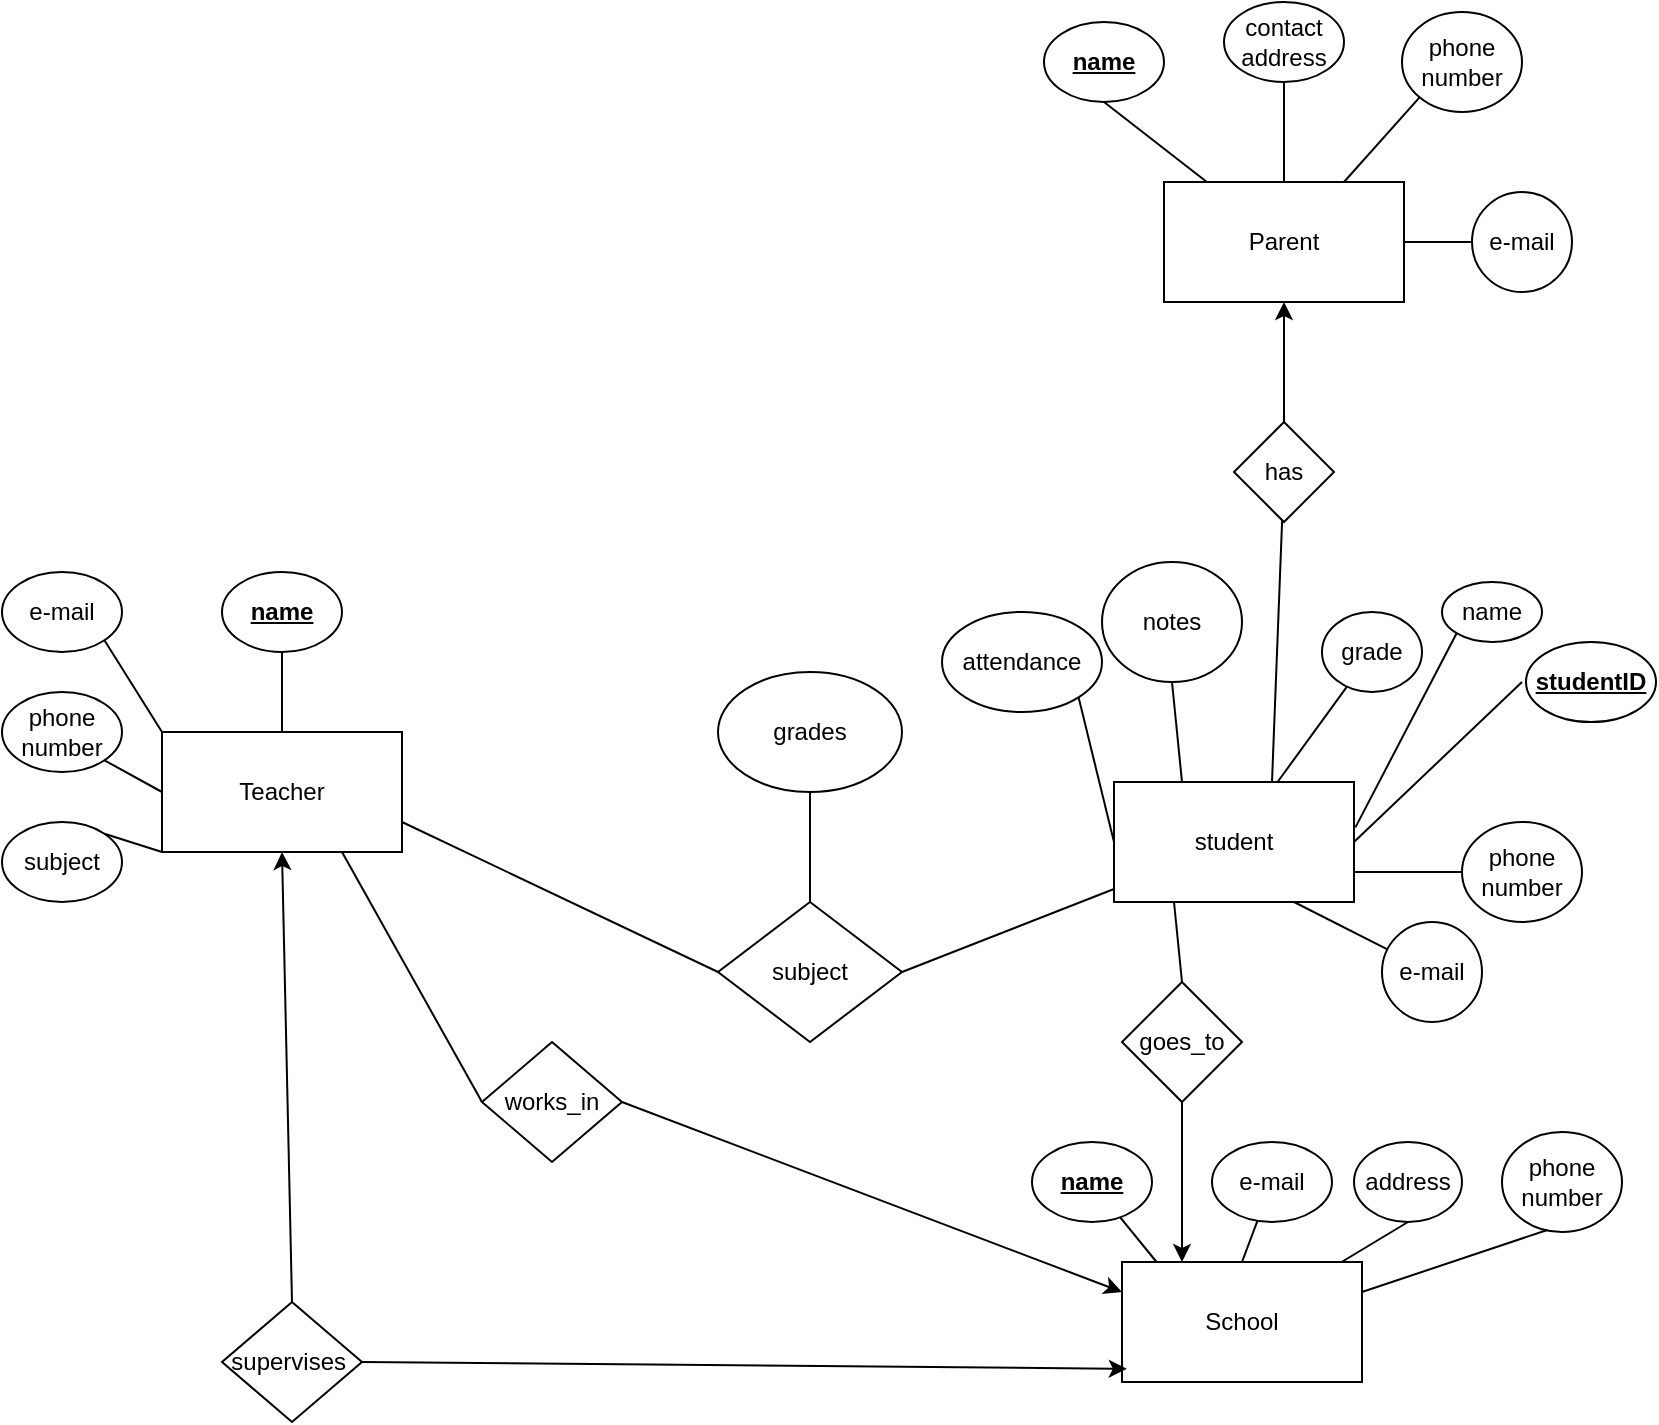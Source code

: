 <mxfile version="14.6.0" type="device"><diagram id="nC4M22u8R7A745LgqSbK" name="Page-1"><mxGraphModel dx="1388" dy="1750" grid="1" gridSize="10" guides="1" tooltips="1" connect="1" arrows="1" fold="1" page="1" pageScale="1" pageWidth="827" pageHeight="1169" math="0" shadow="0"><root><mxCell id="0"/><mxCell id="1" parent="0"/><mxCell id="3tdMFLe057b6Fuk5zL_V-1" value="Teacher" style="rounded=0;whiteSpace=wrap;html=1;" parent="1" vertex="1"><mxGeometry x="80" y="-575" width="120" height="60" as="geometry"/></mxCell><mxCell id="3tdMFLe057b6Fuk5zL_V-2" value="&lt;u&gt;&lt;b&gt;name&lt;/b&gt;&lt;/u&gt;" style="ellipse;whiteSpace=wrap;html=1;" parent="1" vertex="1"><mxGeometry x="110" y="-655" width="60" height="40" as="geometry"/></mxCell><mxCell id="3tdMFLe057b6Fuk5zL_V-3" value="phone number" style="ellipse;whiteSpace=wrap;html=1;" parent="1" vertex="1"><mxGeometry y="-595" width="60" height="40" as="geometry"/></mxCell><mxCell id="3tdMFLe057b6Fuk5zL_V-4" value="subject" style="ellipse;whiteSpace=wrap;html=1;" parent="1" vertex="1"><mxGeometry y="-530" width="60" height="40" as="geometry"/></mxCell><mxCell id="3tdMFLe057b6Fuk5zL_V-6" value="student" style="rounded=0;whiteSpace=wrap;html=1;" parent="1" vertex="1"><mxGeometry x="556" y="-550" width="120" height="60" as="geometry"/></mxCell><mxCell id="3tdMFLe057b6Fuk5zL_V-7" value="name" style="ellipse;whiteSpace=wrap;html=1;" parent="1" vertex="1"><mxGeometry x="720" y="-650" width="50" height="30" as="geometry"/></mxCell><mxCell id="3tdMFLe057b6Fuk5zL_V-8" value="&lt;p&gt;&lt;b&gt;&lt;u&gt;studentID&lt;/u&gt;&lt;/b&gt;&lt;/p&gt;" style="ellipse;whiteSpace=wrap;html=1;" parent="1" vertex="1"><mxGeometry x="762" y="-620" width="65" height="40" as="geometry"/></mxCell><mxCell id="3tdMFLe057b6Fuk5zL_V-10" value="e-mail" style="ellipse;whiteSpace=wrap;html=1;" parent="1" vertex="1"><mxGeometry y="-655" width="60" height="40" as="geometry"/></mxCell><mxCell id="3tdMFLe057b6Fuk5zL_V-13" value="grade" style="ellipse;whiteSpace=wrap;html=1;direction=south;" parent="1" vertex="1"><mxGeometry x="660" y="-635" width="50" height="40" as="geometry"/></mxCell><mxCell id="3tdMFLe057b6Fuk5zL_V-14" value="grades" style="ellipse;whiteSpace=wrap;html=1;" parent="1" vertex="1"><mxGeometry x="358" y="-605" width="92" height="60" as="geometry"/></mxCell><mxCell id="3tdMFLe057b6Fuk5zL_V-15" value="notes" style="ellipse;whiteSpace=wrap;html=1;" parent="1" vertex="1"><mxGeometry x="550" y="-660" width="70" height="60" as="geometry"/></mxCell><mxCell id="3tdMFLe057b6Fuk5zL_V-16" value="attendance" style="ellipse;whiteSpace=wrap;html=1;rotation=0;" parent="1" vertex="1"><mxGeometry x="470" y="-635" width="80" height="50" as="geometry"/></mxCell><mxCell id="3tdMFLe057b6Fuk5zL_V-23" value="" style="endArrow=none;html=1;exitX=1;exitY=1;exitDx=0;exitDy=0;entryX=0;entryY=0.5;entryDx=0;entryDy=0;" parent="1" source="3tdMFLe057b6Fuk5zL_V-16" target="3tdMFLe057b6Fuk5zL_V-6" edge="1"><mxGeometry width="50" height="50" relative="1" as="geometry"><mxPoint x="530" y="-570" as="sourcePoint"/><mxPoint x="580" y="-620" as="targetPoint"/></mxGeometry></mxCell><mxCell id="3tdMFLe057b6Fuk5zL_V-24" value="" style="endArrow=none;html=1;entryX=0.5;entryY=0;entryDx=0;entryDy=0;" parent="1" source="3tdMFLe057b6Fuk5zL_V-14" target="-yOIbBqDVz2GVNMndWkT-57" edge="1"><mxGeometry width="50" height="50" relative="1" as="geometry"><mxPoint x="540" y="-520" as="sourcePoint"/><mxPoint x="590" y="-570" as="targetPoint"/></mxGeometry></mxCell><mxCell id="3tdMFLe057b6Fuk5zL_V-25" value="" style="endArrow=none;html=1;exitX=0.5;exitY=1;exitDx=0;exitDy=0;" parent="1" source="3tdMFLe057b6Fuk5zL_V-15" edge="1"><mxGeometry width="50" height="50" relative="1" as="geometry"><mxPoint x="520" y="-490" as="sourcePoint"/><mxPoint x="590" y="-550" as="targetPoint"/></mxGeometry></mxCell><mxCell id="3tdMFLe057b6Fuk5zL_V-26" value="" style="endArrow=none;html=1;" parent="1" source="3tdMFLe057b6Fuk5zL_V-13" target="3tdMFLe057b6Fuk5zL_V-6" edge="1"><mxGeometry width="50" height="50" relative="1" as="geometry"><mxPoint x="590" y="-490" as="sourcePoint"/><mxPoint x="640" y="-550" as="targetPoint"/></mxGeometry></mxCell><mxCell id="3tdMFLe057b6Fuk5zL_V-29" value="" style="endArrow=none;html=1;exitX=1.006;exitY=0.378;exitDx=0;exitDy=0;exitPerimeter=0;entryX=0;entryY=1;entryDx=0;entryDy=0;" parent="1" source="3tdMFLe057b6Fuk5zL_V-6" target="3tdMFLe057b6Fuk5zL_V-7" edge="1"><mxGeometry width="50" height="50" relative="1" as="geometry"><mxPoint x="680" y="-580" as="sourcePoint"/><mxPoint x="730" y="-630" as="targetPoint"/></mxGeometry></mxCell><mxCell id="3tdMFLe057b6Fuk5zL_V-30" value="" style="endArrow=none;html=1;exitX=1;exitY=0.5;exitDx=0;exitDy=0;" parent="1" source="3tdMFLe057b6Fuk5zL_V-6" edge="1"><mxGeometry width="50" height="50" relative="1" as="geometry"><mxPoint x="710" y="-550" as="sourcePoint"/><mxPoint x="760" y="-600" as="targetPoint"/></mxGeometry></mxCell><mxCell id="3tdMFLe057b6Fuk5zL_V-32" value="Parent" style="rounded=0;whiteSpace=wrap;html=1;" parent="1" vertex="1"><mxGeometry x="581" y="-850" width="120" height="60" as="geometry"/></mxCell><mxCell id="3tdMFLe057b6Fuk5zL_V-33" value="&lt;u&gt;&lt;b&gt;name&lt;/b&gt;&lt;/u&gt;" style="ellipse;whiteSpace=wrap;html=1;" parent="1" vertex="1"><mxGeometry x="521" y="-930" width="60" height="40" as="geometry"/></mxCell><mxCell id="3tdMFLe057b6Fuk5zL_V-34" value="contact address" style="ellipse;whiteSpace=wrap;html=1;" parent="1" vertex="1"><mxGeometry x="611" y="-940" width="60" height="40" as="geometry"/></mxCell><mxCell id="-yOIbBqDVz2GVNMndWkT-1" value="School" style="rounded=0;whiteSpace=wrap;html=1;" parent="1" vertex="1"><mxGeometry x="560" y="-310" width="120" height="60" as="geometry"/></mxCell><mxCell id="-yOIbBqDVz2GVNMndWkT-2" value="&lt;u&gt;&lt;b&gt;name&lt;/b&gt;&lt;/u&gt;" style="ellipse;whiteSpace=wrap;html=1;" parent="1" vertex="1"><mxGeometry x="515" y="-370" width="60" height="40" as="geometry"/></mxCell><mxCell id="-yOIbBqDVz2GVNMndWkT-5" value="e-mail" style="ellipse;whiteSpace=wrap;html=1;" parent="1" vertex="1"><mxGeometry x="605" y="-370" width="60" height="40" as="geometry"/></mxCell><mxCell id="-yOIbBqDVz2GVNMndWkT-6" value="address" style="ellipse;whiteSpace=wrap;html=1;" parent="1" vertex="1"><mxGeometry x="676" y="-370" width="54" height="40" as="geometry"/></mxCell><mxCell id="-yOIbBqDVz2GVNMndWkT-7" value="phone number" style="ellipse;whiteSpace=wrap;html=1;" parent="1" vertex="1"><mxGeometry x="750" y="-375" width="60" height="50" as="geometry"/></mxCell><mxCell id="-yOIbBqDVz2GVNMndWkT-8" value="" style="endArrow=none;html=1;exitX=0.144;exitY=0;exitDx=0;exitDy=0;exitPerimeter=0;" parent="1" source="-yOIbBqDVz2GVNMndWkT-1" target="-yOIbBqDVz2GVNMndWkT-2" edge="1"><mxGeometry width="50" height="50" relative="1" as="geometry"><mxPoint x="550" y="-320" as="sourcePoint"/><mxPoint x="600" y="-370" as="targetPoint"/></mxGeometry></mxCell><mxCell id="-yOIbBqDVz2GVNMndWkT-9" value="" style="endArrow=none;html=1;exitX=0.5;exitY=0;exitDx=0;exitDy=0;" parent="1" source="-yOIbBqDVz2GVNMndWkT-1" target="-yOIbBqDVz2GVNMndWkT-5" edge="1"><mxGeometry width="50" height="50" relative="1" as="geometry"><mxPoint x="610" y="-290" as="sourcePoint"/><mxPoint x="660" y="-340" as="targetPoint"/></mxGeometry></mxCell><mxCell id="-yOIbBqDVz2GVNMndWkT-10" value="" style="endArrow=none;html=1;entryX=0.5;entryY=1;entryDx=0;entryDy=0;" parent="1" source="-yOIbBqDVz2GVNMndWkT-1" target="-yOIbBqDVz2GVNMndWkT-6" edge="1"><mxGeometry width="50" height="50" relative="1" as="geometry"><mxPoint x="660" y="-290" as="sourcePoint"/><mxPoint x="690" y="-330" as="targetPoint"/></mxGeometry></mxCell><mxCell id="-yOIbBqDVz2GVNMndWkT-11" value="" style="endArrow=none;html=1;exitX=1;exitY=0.25;exitDx=0;exitDy=0;entryX=0.378;entryY=0.98;entryDx=0;entryDy=0;entryPerimeter=0;" parent="1" source="-yOIbBqDVz2GVNMndWkT-1" target="-yOIbBqDVz2GVNMndWkT-7" edge="1"><mxGeometry width="50" height="50" relative="1" as="geometry"><mxPoint x="710" y="-260" as="sourcePoint"/><mxPoint x="760" y="-310" as="targetPoint"/></mxGeometry></mxCell><mxCell id="-yOIbBqDVz2GVNMndWkT-50" value="has" style="rhombus;whiteSpace=wrap;html=1;" parent="1" vertex="1"><mxGeometry x="616" y="-730" width="50" height="50" as="geometry"/></mxCell><mxCell id="-yOIbBqDVz2GVNMndWkT-51" value="works_in" style="rhombus;whiteSpace=wrap;html=1;" parent="1" vertex="1"><mxGeometry x="240" y="-420" width="70" height="60" as="geometry"/></mxCell><mxCell id="-yOIbBqDVz2GVNMndWkT-55" value="" style="endArrow=none;html=1;entryX=0.75;entryY=1;entryDx=0;entryDy=0;exitX=0;exitY=0.5;exitDx=0;exitDy=0;" parent="1" source="-yOIbBqDVz2GVNMndWkT-51" target="3tdMFLe057b6Fuk5zL_V-1" edge="1"><mxGeometry width="50" height="50" relative="1" as="geometry"><mxPoint x="240" y="-450" as="sourcePoint"/><mxPoint x="340" y="-340" as="targetPoint"/></mxGeometry></mxCell><mxCell id="-yOIbBqDVz2GVNMndWkT-57" value="subject" style="rhombus;whiteSpace=wrap;html=1;" parent="1" vertex="1"><mxGeometry x="358" y="-490" width="92" height="70" as="geometry"/></mxCell><mxCell id="-yOIbBqDVz2GVNMndWkT-58" value="" style="endArrow=none;html=1;exitX=1;exitY=0.75;exitDx=0;exitDy=0;entryX=0;entryY=0.5;entryDx=0;entryDy=0;" parent="1" source="3tdMFLe057b6Fuk5zL_V-1" target="-yOIbBqDVz2GVNMndWkT-57" edge="1"><mxGeometry width="50" height="50" relative="1" as="geometry"><mxPoint x="240" y="-470" as="sourcePoint"/><mxPoint x="290" y="-520" as="targetPoint"/></mxGeometry></mxCell><mxCell id="-yOIbBqDVz2GVNMndWkT-59" value="" style="endArrow=none;html=1;exitX=1;exitY=0.5;exitDx=0;exitDy=0;" parent="1" source="-yOIbBqDVz2GVNMndWkT-57" target="3tdMFLe057b6Fuk5zL_V-6" edge="1"><mxGeometry width="50" height="50" relative="1" as="geometry"><mxPoint x="420" y="-450" as="sourcePoint"/><mxPoint x="470" y="-500" as="targetPoint"/></mxGeometry></mxCell><mxCell id="-yOIbBqDVz2GVNMndWkT-60" value="goes_to" style="rhombus;whiteSpace=wrap;html=1;" parent="1" vertex="1"><mxGeometry x="560" y="-450" width="60" height="60" as="geometry"/></mxCell><mxCell id="-yOIbBqDVz2GVNMndWkT-62" value="" style="endArrow=none;html=1;exitX=0.5;exitY=0;exitDx=0;exitDy=0;entryX=0.25;entryY=1;entryDx=0;entryDy=0;" parent="1" source="-yOIbBqDVz2GVNMndWkT-60" target="3tdMFLe057b6Fuk5zL_V-6" edge="1"><mxGeometry width="50" height="50" relative="1" as="geometry"><mxPoint x="560" y="-420" as="sourcePoint"/><mxPoint x="610" y="-470" as="targetPoint"/></mxGeometry></mxCell><mxCell id="-yOIbBqDVz2GVNMndWkT-64" value="" style="endArrow=none;html=1;" parent="1" source="3tdMFLe057b6Fuk5zL_V-1" target="3tdMFLe057b6Fuk5zL_V-2" edge="1"><mxGeometry width="50" height="50" relative="1" as="geometry"><mxPoint x="140" y="-595.711" as="sourcePoint"/><mxPoint x="140" y="-610" as="targetPoint"/></mxGeometry></mxCell><mxCell id="-yOIbBqDVz2GVNMndWkT-65" value="" style="endArrow=none;html=1;exitX=0;exitY=0;exitDx=0;exitDy=0;entryX=1;entryY=1;entryDx=0;entryDy=0;" parent="1" source="3tdMFLe057b6Fuk5zL_V-1" target="3tdMFLe057b6Fuk5zL_V-10" edge="1"><mxGeometry width="50" height="50" relative="1" as="geometry"><mxPoint x="40" y="-580" as="sourcePoint"/><mxPoint x="90" y="-630" as="targetPoint"/></mxGeometry></mxCell><mxCell id="-yOIbBqDVz2GVNMndWkT-66" value="" style="endArrow=none;html=1;exitX=1;exitY=1;exitDx=0;exitDy=0;entryX=0;entryY=0.5;entryDx=0;entryDy=0;" parent="1" source="3tdMFLe057b6Fuk5zL_V-3" target="3tdMFLe057b6Fuk5zL_V-1" edge="1"><mxGeometry width="50" height="50" relative="1" as="geometry"><mxPoint x="40" y="-520" as="sourcePoint"/><mxPoint x="90" y="-570" as="targetPoint"/></mxGeometry></mxCell><mxCell id="-yOIbBqDVz2GVNMndWkT-67" value="" style="endArrow=none;html=1;exitX=1;exitY=0;exitDx=0;exitDy=0;entryX=0;entryY=1;entryDx=0;entryDy=0;" parent="1" source="3tdMFLe057b6Fuk5zL_V-4" target="3tdMFLe057b6Fuk5zL_V-1" edge="1"><mxGeometry width="50" height="50" relative="1" as="geometry"><mxPoint x="40" y="-480" as="sourcePoint"/><mxPoint x="90" y="-530" as="targetPoint"/></mxGeometry></mxCell><mxCell id="-yOIbBqDVz2GVNMndWkT-78" value="" style="endArrow=none;html=1;entryX=0.5;entryY=1;entryDx=0;entryDy=0;exitX=0.5;exitY=0;exitDx=0;exitDy=0;" parent="1" source="3tdMFLe057b6Fuk5zL_V-32" target="3tdMFLe057b6Fuk5zL_V-34" edge="1"><mxGeometry width="50" height="50" relative="1" as="geometry"><mxPoint x="610" y="-920" as="sourcePoint"/><mxPoint x="660" y="-970" as="targetPoint"/></mxGeometry></mxCell><mxCell id="-yOIbBqDVz2GVNMndWkT-82" value="" style="endArrow=none;html=1;exitX=0.5;exitY=1;exitDx=0;exitDy=0;" parent="1" source="3tdMFLe057b6Fuk5zL_V-33" target="3tdMFLe057b6Fuk5zL_V-32" edge="1"><mxGeometry width="50" height="50" relative="1" as="geometry"><mxPoint x="550" y="-860" as="sourcePoint"/><mxPoint x="600" y="-910" as="targetPoint"/></mxGeometry></mxCell><mxCell id="-yOIbBqDVz2GVNMndWkT-87" value="" style="endArrow=none;html=1;" parent="1" target="-yOIbBqDVz2GVNMndWkT-50" edge="1"><mxGeometry width="50" height="50" relative="1" as="geometry"><mxPoint x="635" y="-550" as="sourcePoint"/><mxPoint x="670" y="-690" as="targetPoint"/></mxGeometry></mxCell><mxCell id="-yOIbBqDVz2GVNMndWkT-88" value="supervises&amp;nbsp;" style="rhombus;whiteSpace=wrap;html=1;" parent="1" vertex="1"><mxGeometry x="110" y="-290" width="70" height="60" as="geometry"/></mxCell><mxCell id="gzWW-g8_o0ViPMjFhPFt-2" value="" style="endArrow=classic;html=1;entryX=0.25;entryY=0;entryDx=0;entryDy=0;" parent="1" target="-yOIbBqDVz2GVNMndWkT-1" edge="1"><mxGeometry width="50" height="50" relative="1" as="geometry"><mxPoint x="590" y="-390" as="sourcePoint"/><mxPoint x="450" y="-690" as="targetPoint"/></mxGeometry></mxCell><mxCell id="gzWW-g8_o0ViPMjFhPFt-4" value="" style="endArrow=classic;html=1;exitX=1;exitY=0.5;exitDx=0;exitDy=0;entryX=0;entryY=0.25;entryDx=0;entryDy=0;" parent="1" source="-yOIbBqDVz2GVNMndWkT-51" target="-yOIbBqDVz2GVNMndWkT-1" edge="1"><mxGeometry width="50" height="50" relative="1" as="geometry"><mxPoint x="400" y="-650" as="sourcePoint"/><mxPoint x="450" y="-700" as="targetPoint"/></mxGeometry></mxCell><mxCell id="gzWW-g8_o0ViPMjFhPFt-5" value="" style="endArrow=classic;html=1;entryX=0.5;entryY=1;entryDx=0;entryDy=0;exitX=0.5;exitY=0;exitDx=0;exitDy=0;" parent="1" source="-yOIbBqDVz2GVNMndWkT-50" target="3tdMFLe057b6Fuk5zL_V-32" edge="1"><mxGeometry width="50" height="50" relative="1" as="geometry"><mxPoint x="400" y="-650" as="sourcePoint"/><mxPoint x="450" y="-700" as="targetPoint"/></mxGeometry></mxCell><mxCell id="iejkvx6IM_2rwU9nuZvG-1" value="phone number" style="ellipse;whiteSpace=wrap;html=1;" parent="1" vertex="1"><mxGeometry x="730" y="-530" width="60" height="50" as="geometry"/></mxCell><mxCell id="iejkvx6IM_2rwU9nuZvG-2" value="e-mail" style="ellipse;whiteSpace=wrap;html=1;" parent="1" vertex="1"><mxGeometry x="690" y="-480" width="50" height="50" as="geometry"/></mxCell><mxCell id="iejkvx6IM_2rwU9nuZvG-3" value="" style="endArrow=none;html=1;exitX=0.75;exitY=1;exitDx=0;exitDy=0;" parent="1" source="3tdMFLe057b6Fuk5zL_V-6" target="iejkvx6IM_2rwU9nuZvG-2" edge="1"><mxGeometry width="50" height="50" relative="1" as="geometry"><mxPoint x="679.8" y="-300" as="sourcePoint"/><mxPoint x="713" y="-320" as="targetPoint"/></mxGeometry></mxCell><mxCell id="iejkvx6IM_2rwU9nuZvG-4" value="" style="endArrow=none;html=1;exitX=1;exitY=0.75;exitDx=0;exitDy=0;" parent="1" source="3tdMFLe057b6Fuk5zL_V-6" target="iejkvx6IM_2rwU9nuZvG-1" edge="1"><mxGeometry width="50" height="50" relative="1" as="geometry"><mxPoint x="690" y="-285" as="sourcePoint"/><mxPoint x="782.68" y="-316" as="targetPoint"/></mxGeometry></mxCell><mxCell id="iejkvx6IM_2rwU9nuZvG-6" value="phone number" style="ellipse;whiteSpace=wrap;html=1;" parent="1" vertex="1"><mxGeometry x="700" y="-935" width="60" height="50" as="geometry"/></mxCell><mxCell id="iejkvx6IM_2rwU9nuZvG-7" value="e-mail" style="ellipse;whiteSpace=wrap;html=1;" parent="1" vertex="1"><mxGeometry x="735" y="-845" width="50" height="50" as="geometry"/></mxCell><mxCell id="iejkvx6IM_2rwU9nuZvG-8" value="" style="endArrow=none;html=1;entryX=0;entryY=1;entryDx=0;entryDy=0;exitX=0.75;exitY=0;exitDx=0;exitDy=0;" parent="1" source="3tdMFLe057b6Fuk5zL_V-32" target="iejkvx6IM_2rwU9nuZvG-6" edge="1"><mxGeometry width="50" height="50" relative="1" as="geometry"><mxPoint x="651" y="-840" as="sourcePoint"/><mxPoint x="651" y="-890" as="targetPoint"/></mxGeometry></mxCell><mxCell id="iejkvx6IM_2rwU9nuZvG-10" value="" style="endArrow=none;html=1;entryX=0;entryY=0.5;entryDx=0;entryDy=0;exitX=1;exitY=0.5;exitDx=0;exitDy=0;" parent="1" source="3tdMFLe057b6Fuk5zL_V-32" target="iejkvx6IM_2rwU9nuZvG-7" edge="1"><mxGeometry width="50" height="50" relative="1" as="geometry"><mxPoint x="651" y="-840" as="sourcePoint"/><mxPoint x="651" y="-890" as="targetPoint"/></mxGeometry></mxCell><mxCell id="0FjdRO1owoCOCJ6_OEUl-1" value="" style="endArrow=classic;html=1;entryX=0.5;entryY=1;entryDx=0;entryDy=0;exitX=0.5;exitY=0;exitDx=0;exitDy=0;" edge="1" parent="1" source="-yOIbBqDVz2GVNMndWkT-88" target="3tdMFLe057b6Fuk5zL_V-1"><mxGeometry width="50" height="50" relative="1" as="geometry"><mxPoint x="130" y="-400" as="sourcePoint"/><mxPoint x="130" y="-460" as="targetPoint"/></mxGeometry></mxCell><mxCell id="0FjdRO1owoCOCJ6_OEUl-2" value="" style="endArrow=classic;html=1;entryX=0.02;entryY=0.89;entryDx=0;entryDy=0;exitX=1;exitY=0.5;exitDx=0;exitDy=0;entryPerimeter=0;" edge="1" parent="1" source="-yOIbBqDVz2GVNMndWkT-88" target="-yOIbBqDVz2GVNMndWkT-1"><mxGeometry width="50" height="50" relative="1" as="geometry"><mxPoint x="661" y="-710" as="sourcePoint"/><mxPoint x="661" y="-770" as="targetPoint"/></mxGeometry></mxCell></root></mxGraphModel></diagram></mxfile>